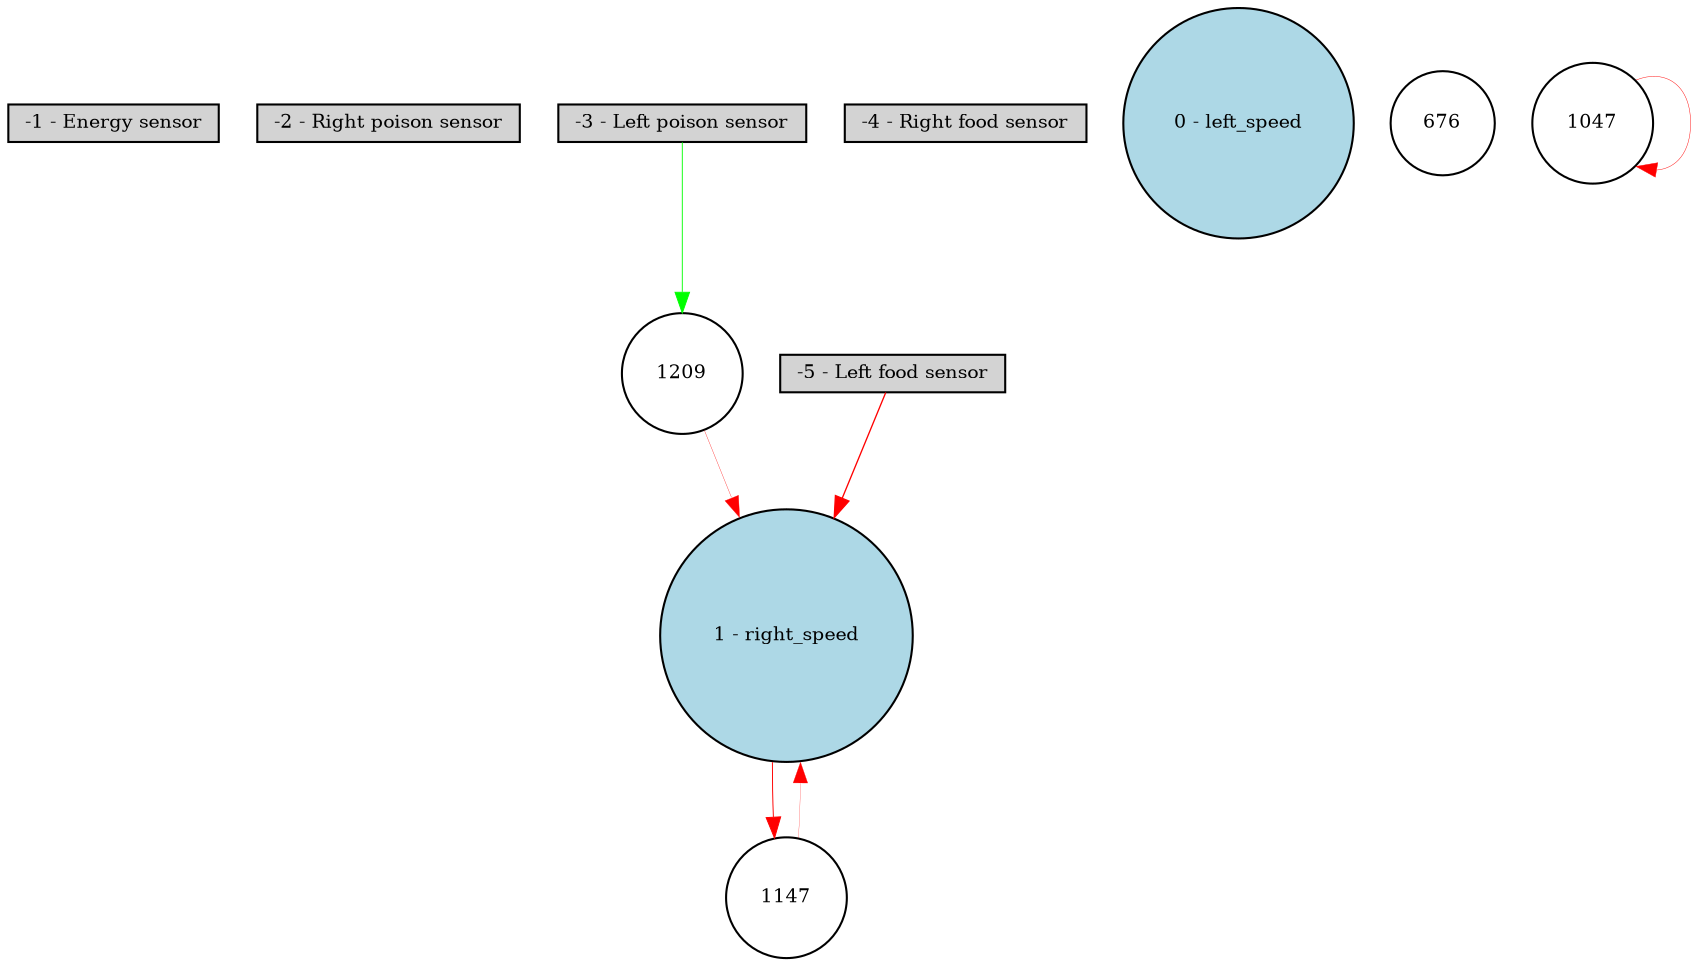 digraph {
	node [fontsize=9 height=0.2 shape=circle width=0.2]
	"-1 - Energy sensor" [fillcolor=lightgray shape=box style=filled]
	"-2 - Right poison sensor" [fillcolor=lightgray shape=box style=filled]
	"-3 - Left poison sensor" [fillcolor=lightgray shape=box style=filled]
	"-4 - Right food sensor" [fillcolor=lightgray shape=box style=filled]
	"-5 - Left food sensor" [fillcolor=lightgray shape=box style=filled]
	"0 - left_speed" [fillcolor=lightblue style=filled]
	"1 - right_speed" [fillcolor=lightblue style=filled]
	676 [fillcolor=white style=filled]
	1047 [fillcolor=white style=filled]
	1209 [fillcolor=white style=filled]
	1147 [fillcolor=white style=filled]
	"-5 - Left food sensor" -> "1 - right_speed" [color=red penwidth=0.6350273629108477 style=solid]
	1047 -> 1047 [color=red penwidth=0.21286000178651904 style=solid]
	"1 - right_speed" -> 1147 [color=red penwidth=0.4581810004786704 style=solid]
	1147 -> "1 - right_speed" [color=red penwidth=0.11350873808457387 style=solid]
	"-3 - Left poison sensor" -> 1209 [color=green penwidth=0.43305134420048286 style=solid]
	1209 -> "1 - right_speed" [color=red penwidth=0.15415055807281014 style=solid]
}
